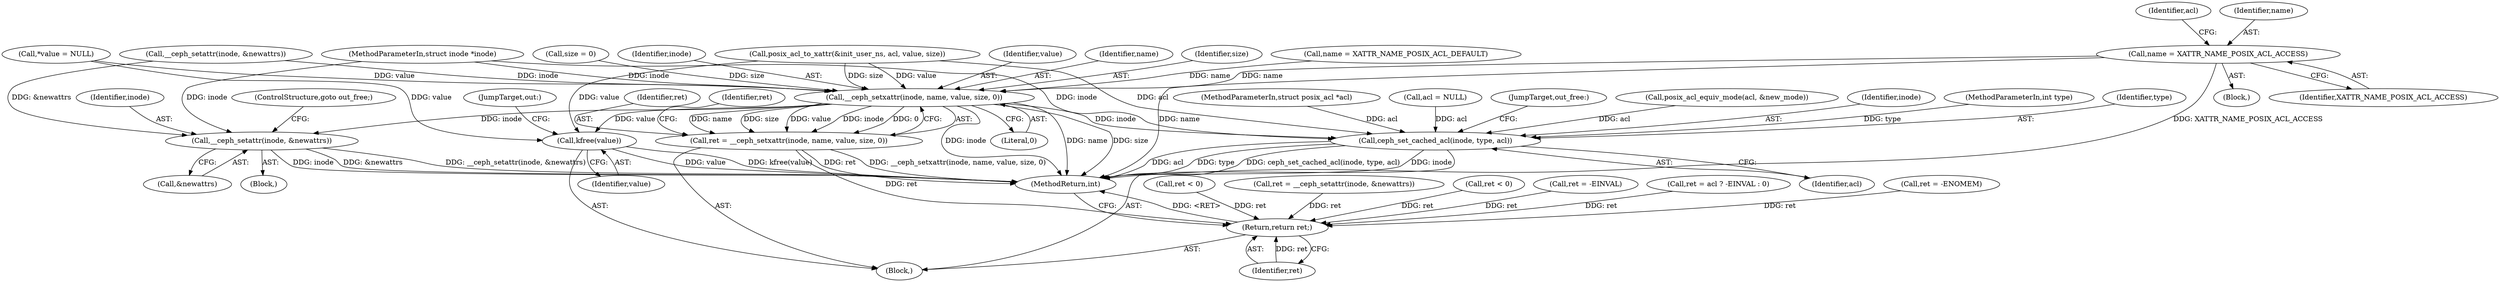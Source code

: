 digraph "0_linux_073931017b49d9458aa351605b43a7e34598caef_1@pointer" {
"1000138" [label="(Call,name = XATTR_NAME_POSIX_ACL_ACCESS)"];
"1000251" [label="(Call,__ceph_setxattr(inode, name, value, size, 0))"];
"1000249" [label="(Call,ret = __ceph_setxattr(inode, name, value, size, 0))"];
"1000288" [label="(Return,return ret;)"];
"1000275" [label="(Call,__ceph_setattr(inode, &newattrs))"];
"1000280" [label="(Call,ceph_set_cached_acl(inode, type, acl))"];
"1000285" [label="(Call,kfree(value))"];
"1000138" [label="(Call,name = XATTR_NAME_POSIX_ACL_ACCESS)"];
"1000159" [label="(Call,acl = NULL)"];
"1000275" [label="(Call,__ceph_setattr(inode, &newattrs))"];
"1000104" [label="(Block,)"];
"1000284" [label="(JumpTarget,out_free:)"];
"1000254" [label="(Identifier,value)"];
"1000253" [label="(Identifier,name)"];
"1000258" [label="(Identifier,ret)"];
"1000286" [label="(Identifier,value)"];
"1000251" [label="(Call,__ceph_setxattr(inode, name, value, size, 0))"];
"1000255" [label="(Identifier,size)"];
"1000289" [label="(Identifier,ret)"];
"1000146" [label="(Call,posix_acl_equiv_mode(acl, &new_mode))"];
"1000136" [label="(Block,)"];
"1000179" [label="(Call,name = XATTR_NAME_POSIX_ACL_DEFAULT)"];
"1000279" [label="(ControlStructure,goto out_free;)"];
"1000250" [label="(Identifier,ret)"];
"1000287" [label="(JumpTarget,out:)"];
"1000214" [label="(Call,posix_acl_to_xattr(&init_user_ns, acl, value, size))"];
"1000280" [label="(Call,ceph_set_cached_acl(inode, type, acl))"];
"1000207" [label="(Call,ret = -ENOMEM)"];
"1000151" [label="(Call,ret < 0)"];
"1000240" [label="(Call,ret = __ceph_setattr(inode, &newattrs))"];
"1000221" [label="(Call,ret < 0)"];
"1000277" [label="(Call,&newattrs)"];
"1000281" [label="(Identifier,inode)"];
"1000103" [label="(MethodParameterIn,int type)"];
"1000110" [label="(Call,size = 0)"];
"1000184" [label="(Call,ret = -EINVAL)"];
"1000256" [label="(Literal,0)"];
"1000252" [label="(Identifier,inode)"];
"1000142" [label="(Identifier,acl)"];
"1000288" [label="(Return,return ret;)"];
"1000264" [label="(Block,)"];
"1000242" [label="(Call,__ceph_setattr(inode, &newattrs))"];
"1000140" [label="(Identifier,XATTR_NAME_POSIX_ACL_ACCESS)"];
"1000276" [label="(Identifier,inode)"];
"1000283" [label="(Identifier,acl)"];
"1000282" [label="(Identifier,type)"];
"1000285" [label="(Call,kfree(value))"];
"1000139" [label="(Identifier,name)"];
"1000171" [label="(Call,ret = acl ? -EINVAL : 0)"];
"1000102" [label="(MethodParameterIn,struct posix_acl *acl)"];
"1000290" [label="(MethodReturn,int)"];
"1000101" [label="(MethodParameterIn,struct inode *inode)"];
"1000249" [label="(Call,ret = __ceph_setxattr(inode, name, value, size, 0))"];
"1000118" [label="(Call,*value = NULL)"];
"1000138" -> "1000136"  [label="AST: "];
"1000138" -> "1000140"  [label="CFG: "];
"1000139" -> "1000138"  [label="AST: "];
"1000140" -> "1000138"  [label="AST: "];
"1000142" -> "1000138"  [label="CFG: "];
"1000138" -> "1000290"  [label="DDG: name"];
"1000138" -> "1000290"  [label="DDG: XATTR_NAME_POSIX_ACL_ACCESS"];
"1000138" -> "1000251"  [label="DDG: name"];
"1000251" -> "1000249"  [label="AST: "];
"1000251" -> "1000256"  [label="CFG: "];
"1000252" -> "1000251"  [label="AST: "];
"1000253" -> "1000251"  [label="AST: "];
"1000254" -> "1000251"  [label="AST: "];
"1000255" -> "1000251"  [label="AST: "];
"1000256" -> "1000251"  [label="AST: "];
"1000249" -> "1000251"  [label="CFG: "];
"1000251" -> "1000290"  [label="DDG: name"];
"1000251" -> "1000290"  [label="DDG: size"];
"1000251" -> "1000290"  [label="DDG: inode"];
"1000251" -> "1000249"  [label="DDG: name"];
"1000251" -> "1000249"  [label="DDG: size"];
"1000251" -> "1000249"  [label="DDG: value"];
"1000251" -> "1000249"  [label="DDG: inode"];
"1000251" -> "1000249"  [label="DDG: 0"];
"1000242" -> "1000251"  [label="DDG: inode"];
"1000101" -> "1000251"  [label="DDG: inode"];
"1000179" -> "1000251"  [label="DDG: name"];
"1000214" -> "1000251"  [label="DDG: value"];
"1000214" -> "1000251"  [label="DDG: size"];
"1000118" -> "1000251"  [label="DDG: value"];
"1000110" -> "1000251"  [label="DDG: size"];
"1000251" -> "1000275"  [label="DDG: inode"];
"1000251" -> "1000280"  [label="DDG: inode"];
"1000251" -> "1000285"  [label="DDG: value"];
"1000249" -> "1000104"  [label="AST: "];
"1000250" -> "1000249"  [label="AST: "];
"1000258" -> "1000249"  [label="CFG: "];
"1000249" -> "1000290"  [label="DDG: __ceph_setxattr(inode, name, value, size, 0)"];
"1000249" -> "1000290"  [label="DDG: ret"];
"1000249" -> "1000288"  [label="DDG: ret"];
"1000288" -> "1000104"  [label="AST: "];
"1000288" -> "1000289"  [label="CFG: "];
"1000289" -> "1000288"  [label="AST: "];
"1000290" -> "1000288"  [label="CFG: "];
"1000288" -> "1000290"  [label="DDG: <RET>"];
"1000289" -> "1000288"  [label="DDG: ret"];
"1000171" -> "1000288"  [label="DDG: ret"];
"1000184" -> "1000288"  [label="DDG: ret"];
"1000151" -> "1000288"  [label="DDG: ret"];
"1000240" -> "1000288"  [label="DDG: ret"];
"1000221" -> "1000288"  [label="DDG: ret"];
"1000207" -> "1000288"  [label="DDG: ret"];
"1000275" -> "1000264"  [label="AST: "];
"1000275" -> "1000277"  [label="CFG: "];
"1000276" -> "1000275"  [label="AST: "];
"1000277" -> "1000275"  [label="AST: "];
"1000279" -> "1000275"  [label="CFG: "];
"1000275" -> "1000290"  [label="DDG: __ceph_setattr(inode, &newattrs)"];
"1000275" -> "1000290"  [label="DDG: inode"];
"1000275" -> "1000290"  [label="DDG: &newattrs"];
"1000101" -> "1000275"  [label="DDG: inode"];
"1000242" -> "1000275"  [label="DDG: &newattrs"];
"1000280" -> "1000104"  [label="AST: "];
"1000280" -> "1000283"  [label="CFG: "];
"1000281" -> "1000280"  [label="AST: "];
"1000282" -> "1000280"  [label="AST: "];
"1000283" -> "1000280"  [label="AST: "];
"1000284" -> "1000280"  [label="CFG: "];
"1000280" -> "1000290"  [label="DDG: type"];
"1000280" -> "1000290"  [label="DDG: ceph_set_cached_acl(inode, type, acl)"];
"1000280" -> "1000290"  [label="DDG: inode"];
"1000280" -> "1000290"  [label="DDG: acl"];
"1000101" -> "1000280"  [label="DDG: inode"];
"1000103" -> "1000280"  [label="DDG: type"];
"1000146" -> "1000280"  [label="DDG: acl"];
"1000214" -> "1000280"  [label="DDG: acl"];
"1000159" -> "1000280"  [label="DDG: acl"];
"1000102" -> "1000280"  [label="DDG: acl"];
"1000285" -> "1000104"  [label="AST: "];
"1000285" -> "1000286"  [label="CFG: "];
"1000286" -> "1000285"  [label="AST: "];
"1000287" -> "1000285"  [label="CFG: "];
"1000285" -> "1000290"  [label="DDG: value"];
"1000285" -> "1000290"  [label="DDG: kfree(value)"];
"1000214" -> "1000285"  [label="DDG: value"];
"1000118" -> "1000285"  [label="DDG: value"];
}
